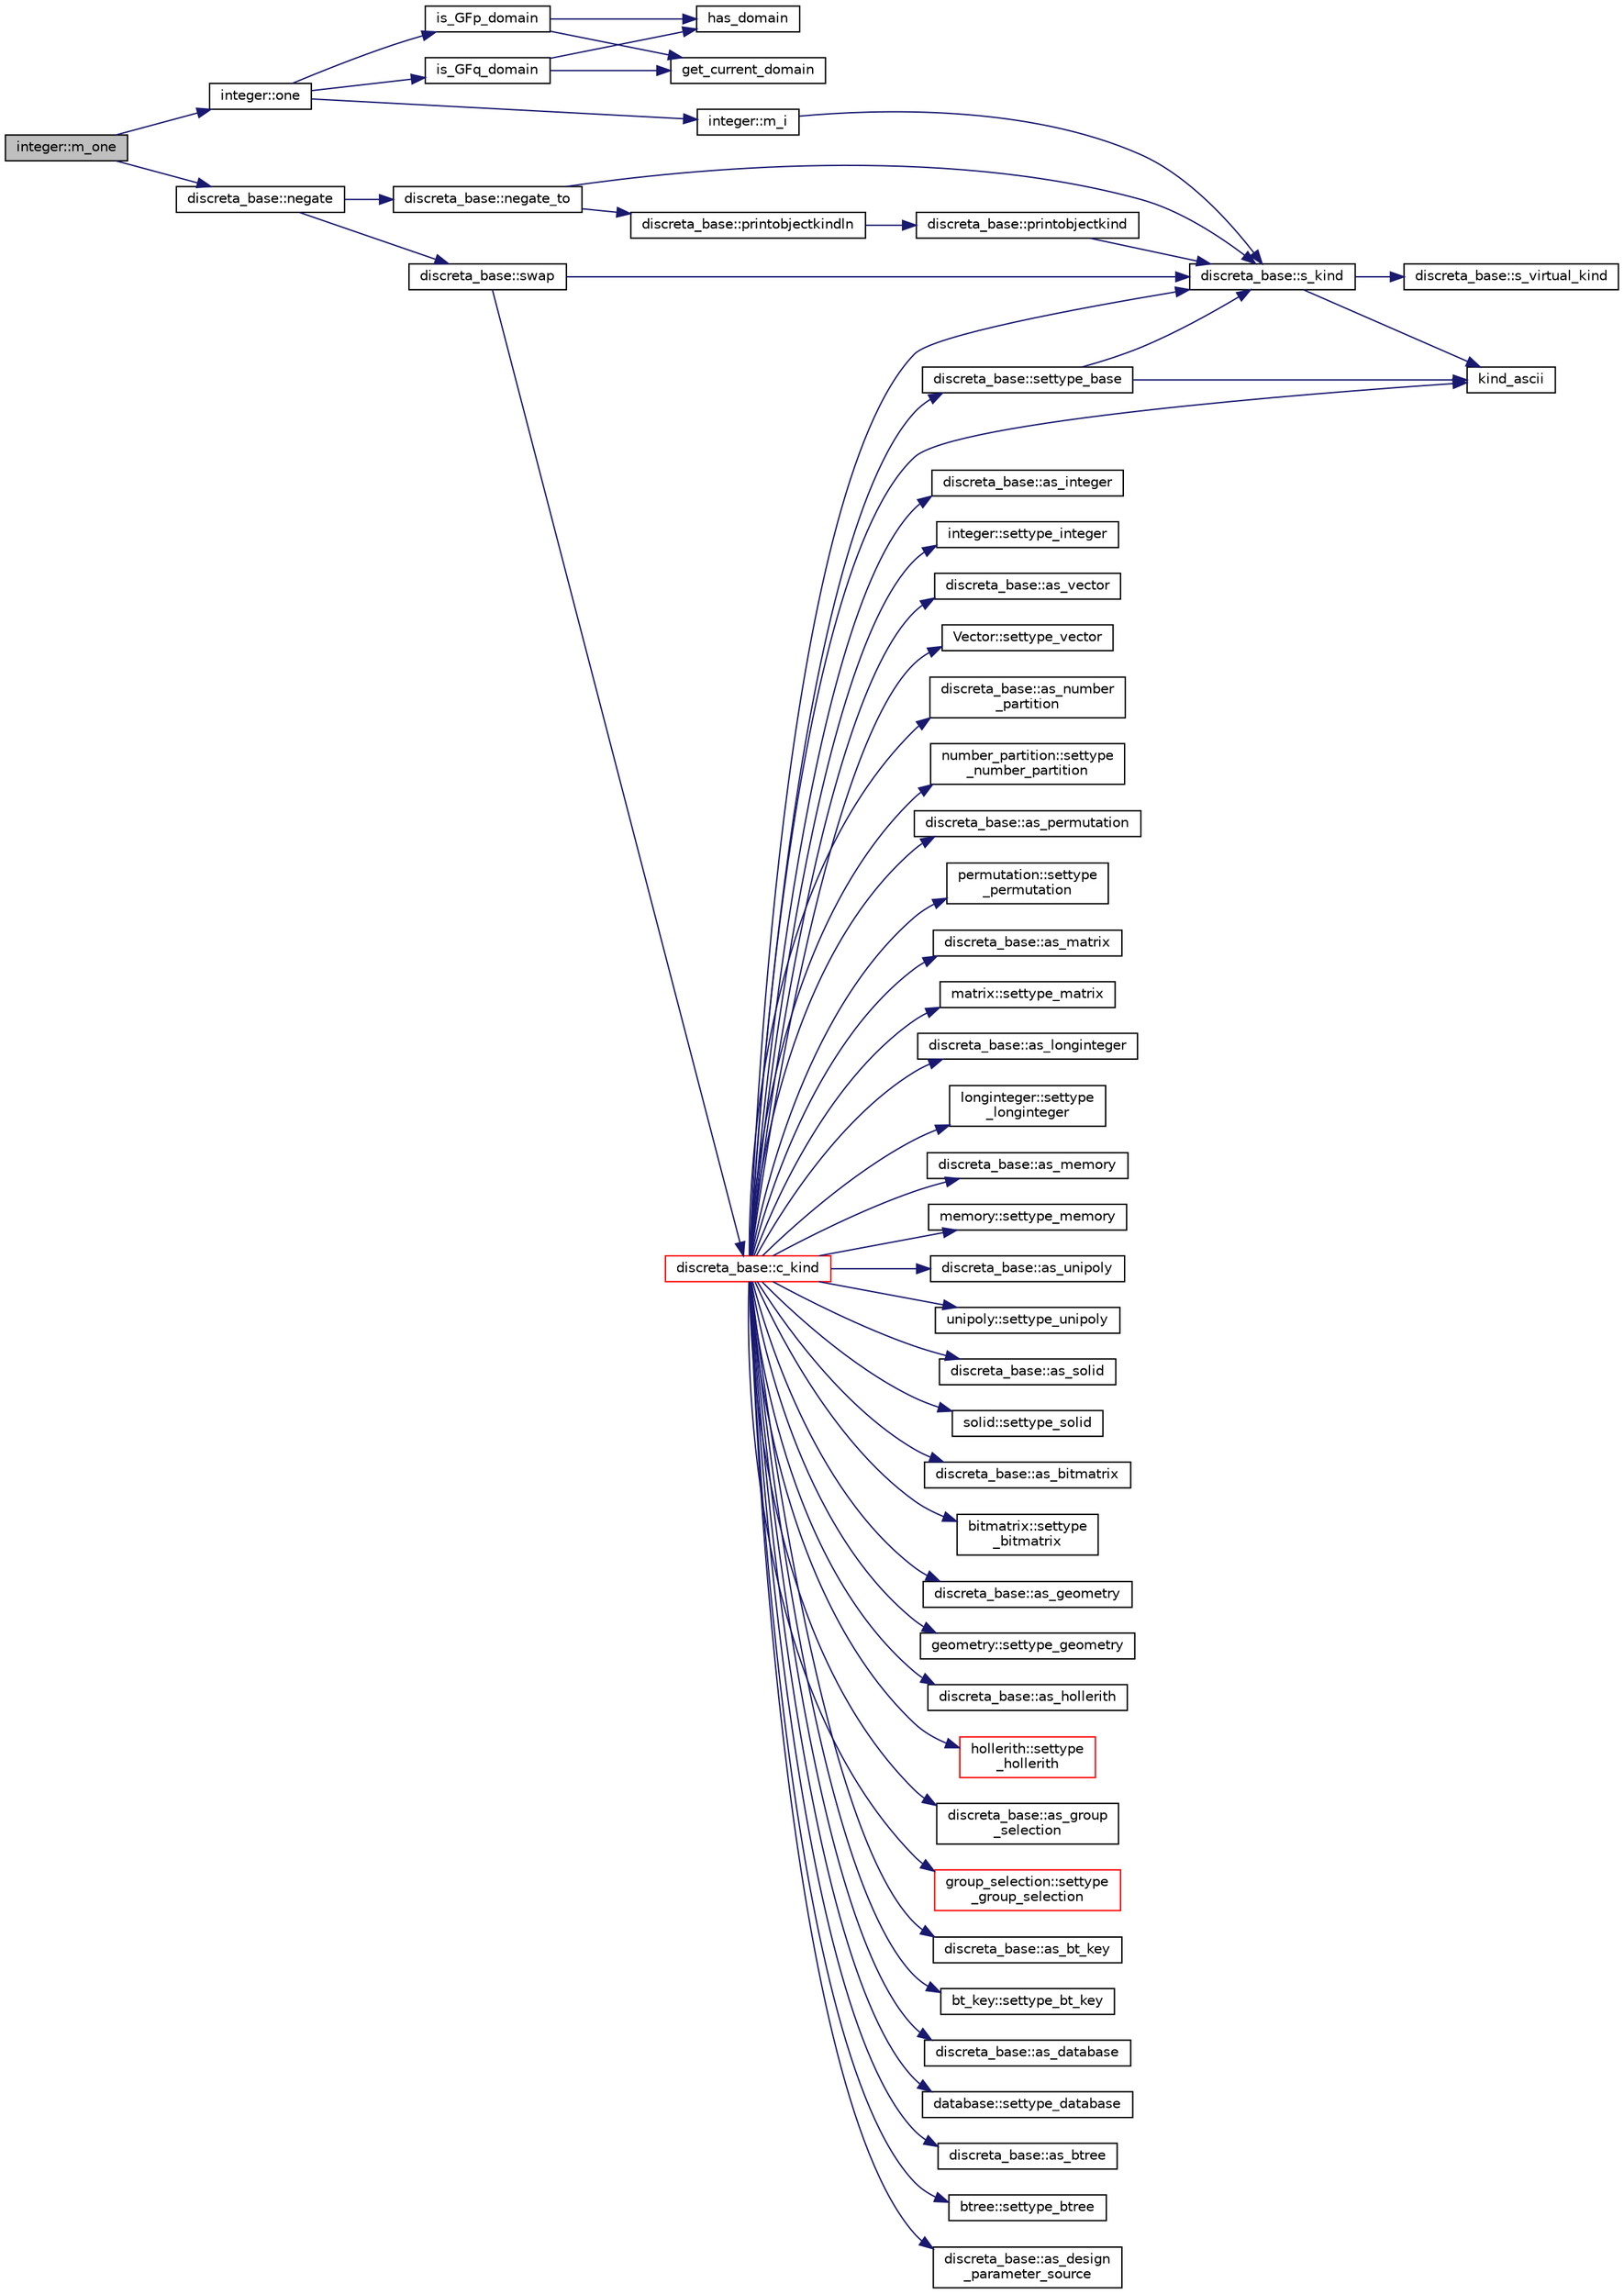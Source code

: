 digraph "integer::m_one"
{
  edge [fontname="Helvetica",fontsize="10",labelfontname="Helvetica",labelfontsize="10"];
  node [fontname="Helvetica",fontsize="10",shape=record];
  rankdir="LR";
  Node1423 [label="integer::m_one",height=0.2,width=0.4,color="black", fillcolor="grey75", style="filled", fontcolor="black"];
  Node1423 -> Node1424 [color="midnightblue",fontsize="10",style="solid",fontname="Helvetica"];
  Node1424 [label="integer::one",height=0.2,width=0.4,color="black", fillcolor="white", style="filled",URL="$d0/de5/classinteger.html#a18a967d90d63b1c58e3f2480e9084ed5"];
  Node1424 -> Node1425 [color="midnightblue",fontsize="10",style="solid",fontname="Helvetica"];
  Node1425 [label="is_GFp_domain",height=0.2,width=0.4,color="black", fillcolor="white", style="filled",URL="$d9/d60/discreta_8h.html#ab75527270302df466fc6f6e355775c13"];
  Node1425 -> Node1426 [color="midnightblue",fontsize="10",style="solid",fontname="Helvetica"];
  Node1426 [label="has_domain",height=0.2,width=0.4,color="black", fillcolor="white", style="filled",URL="$db/d2f/domain_8_c.html#af7df1c554310c6214b2900bf6ca7ac81"];
  Node1425 -> Node1427 [color="midnightblue",fontsize="10",style="solid",fontname="Helvetica"];
  Node1427 [label="get_current_domain",height=0.2,width=0.4,color="black", fillcolor="white", style="filled",URL="$db/d2f/domain_8_c.html#a80481fde3a59aaeeb648f8c5392269f7"];
  Node1424 -> Node1428 [color="midnightblue",fontsize="10",style="solid",fontname="Helvetica"];
  Node1428 [label="integer::m_i",height=0.2,width=0.4,color="black", fillcolor="white", style="filled",URL="$d0/de5/classinteger.html#a869091f0a0f35f5354c8c4a70250e8a9"];
  Node1428 -> Node1429 [color="midnightblue",fontsize="10",style="solid",fontname="Helvetica"];
  Node1429 [label="discreta_base::s_kind",height=0.2,width=0.4,color="black", fillcolor="white", style="filled",URL="$d7/d71/classdiscreta__base.html#a8a830025c74adbbc3362418a7c2ba157"];
  Node1429 -> Node1430 [color="midnightblue",fontsize="10",style="solid",fontname="Helvetica"];
  Node1430 [label="discreta_base::s_virtual_kind",height=0.2,width=0.4,color="black", fillcolor="white", style="filled",URL="$d7/d71/classdiscreta__base.html#a52778a6d6943a468be083d0785d418fb"];
  Node1429 -> Node1431 [color="midnightblue",fontsize="10",style="solid",fontname="Helvetica"];
  Node1431 [label="kind_ascii",height=0.2,width=0.4,color="black", fillcolor="white", style="filled",URL="$d9/d60/discreta_8h.html#ad0ce825a9f29bc6cec27e1b64cfe27bf"];
  Node1424 -> Node1432 [color="midnightblue",fontsize="10",style="solid",fontname="Helvetica"];
  Node1432 [label="is_GFq_domain",height=0.2,width=0.4,color="black", fillcolor="white", style="filled",URL="$d9/d60/discreta_8h.html#af695b4599bda7a0400772172c9eeff64"];
  Node1432 -> Node1426 [color="midnightblue",fontsize="10",style="solid",fontname="Helvetica"];
  Node1432 -> Node1427 [color="midnightblue",fontsize="10",style="solid",fontname="Helvetica"];
  Node1423 -> Node1433 [color="midnightblue",fontsize="10",style="solid",fontname="Helvetica"];
  Node1433 [label="discreta_base::negate",height=0.2,width=0.4,color="black", fillcolor="white", style="filled",URL="$d7/d71/classdiscreta__base.html#aac1be1125008f8a93a3083cd1a43878d"];
  Node1433 -> Node1434 [color="midnightblue",fontsize="10",style="solid",fontname="Helvetica"];
  Node1434 [label="discreta_base::negate_to",height=0.2,width=0.4,color="black", fillcolor="white", style="filled",URL="$d7/d71/classdiscreta__base.html#a65ad2034f2f4518d424b814974018a03"];
  Node1434 -> Node1429 [color="midnightblue",fontsize="10",style="solid",fontname="Helvetica"];
  Node1434 -> Node1435 [color="midnightblue",fontsize="10",style="solid",fontname="Helvetica"];
  Node1435 [label="discreta_base::printobjectkindln",height=0.2,width=0.4,color="black", fillcolor="white", style="filled",URL="$d7/d71/classdiscreta__base.html#a677ccc8f392ebedde05e453f8cf59559"];
  Node1435 -> Node1436 [color="midnightblue",fontsize="10",style="solid",fontname="Helvetica"];
  Node1436 [label="discreta_base::printobjectkind",height=0.2,width=0.4,color="black", fillcolor="white", style="filled",URL="$d7/d71/classdiscreta__base.html#aa75a1314aa706909b029664944904231"];
  Node1436 -> Node1429 [color="midnightblue",fontsize="10",style="solid",fontname="Helvetica"];
  Node1433 -> Node1437 [color="midnightblue",fontsize="10",style="solid",fontname="Helvetica"];
  Node1437 [label="discreta_base::swap",height=0.2,width=0.4,color="black", fillcolor="white", style="filled",URL="$d7/d71/classdiscreta__base.html#a2e8acbb9d3476675dac5b6a583b0293e"];
  Node1437 -> Node1429 [color="midnightblue",fontsize="10",style="solid",fontname="Helvetica"];
  Node1437 -> Node1438 [color="midnightblue",fontsize="10",style="solid",fontname="Helvetica"];
  Node1438 [label="discreta_base::c_kind",height=0.2,width=0.4,color="red", fillcolor="white", style="filled",URL="$d7/d71/classdiscreta__base.html#adc2ff61589c2d083688e7a43f333cb62"];
  Node1438 -> Node1439 [color="midnightblue",fontsize="10",style="solid",fontname="Helvetica"];
  Node1439 [label="discreta_base::settype_base",height=0.2,width=0.4,color="black", fillcolor="white", style="filled",URL="$d7/d71/classdiscreta__base.html#a4f42899a89447d1c3993ea07c38f8ad4"];
  Node1439 -> Node1429 [color="midnightblue",fontsize="10",style="solid",fontname="Helvetica"];
  Node1439 -> Node1431 [color="midnightblue",fontsize="10",style="solid",fontname="Helvetica"];
  Node1438 -> Node1440 [color="midnightblue",fontsize="10",style="solid",fontname="Helvetica"];
  Node1440 [label="discreta_base::as_integer",height=0.2,width=0.4,color="black", fillcolor="white", style="filled",URL="$d7/d71/classdiscreta__base.html#a00d7691eaf874fd283d942692fe8dd26"];
  Node1438 -> Node1441 [color="midnightblue",fontsize="10",style="solid",fontname="Helvetica"];
  Node1441 [label="integer::settype_integer",height=0.2,width=0.4,color="black", fillcolor="white", style="filled",URL="$d0/de5/classinteger.html#a6265c65ef311229acd513d748faba796"];
  Node1438 -> Node1442 [color="midnightblue",fontsize="10",style="solid",fontname="Helvetica"];
  Node1442 [label="discreta_base::as_vector",height=0.2,width=0.4,color="black", fillcolor="white", style="filled",URL="$d7/d71/classdiscreta__base.html#a7bdd6cae39c380b128ee9e17e42cf020"];
  Node1438 -> Node1443 [color="midnightblue",fontsize="10",style="solid",fontname="Helvetica"];
  Node1443 [label="Vector::settype_vector",height=0.2,width=0.4,color="black", fillcolor="white", style="filled",URL="$d5/db2/class_vector.html#a34e0d00b18c051f23904a8429fa6c8b4"];
  Node1438 -> Node1444 [color="midnightblue",fontsize="10",style="solid",fontname="Helvetica"];
  Node1444 [label="discreta_base::as_number\l_partition",height=0.2,width=0.4,color="black", fillcolor="white", style="filled",URL="$d7/d71/classdiscreta__base.html#a307aa09de0e925d46697707968ffab00"];
  Node1438 -> Node1445 [color="midnightblue",fontsize="10",style="solid",fontname="Helvetica"];
  Node1445 [label="number_partition::settype\l_number_partition",height=0.2,width=0.4,color="black", fillcolor="white", style="filled",URL="$df/d50/classnumber__partition.html#a3aaec1b557758f643ffc8555bbc358be"];
  Node1438 -> Node1446 [color="midnightblue",fontsize="10",style="solid",fontname="Helvetica"];
  Node1446 [label="discreta_base::as_permutation",height=0.2,width=0.4,color="black", fillcolor="white", style="filled",URL="$d7/d71/classdiscreta__base.html#aa4e72f36a82984239b12ae831e131098"];
  Node1438 -> Node1447 [color="midnightblue",fontsize="10",style="solid",fontname="Helvetica"];
  Node1447 [label="permutation::settype\l_permutation",height=0.2,width=0.4,color="black", fillcolor="white", style="filled",URL="$d0/d08/classpermutation.html#af1eea29f86195cede9562e444664c28c"];
  Node1438 -> Node1448 [color="midnightblue",fontsize="10",style="solid",fontname="Helvetica"];
  Node1448 [label="discreta_base::as_matrix",height=0.2,width=0.4,color="black", fillcolor="white", style="filled",URL="$d7/d71/classdiscreta__base.html#ae4d7f56d917a4707b838fbffde6467ff"];
  Node1438 -> Node1449 [color="midnightblue",fontsize="10",style="solid",fontname="Helvetica"];
  Node1449 [label="matrix::settype_matrix",height=0.2,width=0.4,color="black", fillcolor="white", style="filled",URL="$d1/d8d/classmatrix.html#a1780283a64a789e4084d792683d276bb"];
  Node1438 -> Node1450 [color="midnightblue",fontsize="10",style="solid",fontname="Helvetica"];
  Node1450 [label="discreta_base::as_longinteger",height=0.2,width=0.4,color="black", fillcolor="white", style="filled",URL="$d7/d71/classdiscreta__base.html#a20a094639eb711b10c8694c51937f7cd"];
  Node1438 -> Node1451 [color="midnightblue",fontsize="10",style="solid",fontname="Helvetica"];
  Node1451 [label="longinteger::settype\l_longinteger",height=0.2,width=0.4,color="black", fillcolor="white", style="filled",URL="$d3/d71/classlonginteger.html#ae5f811ece8df31b9ff114368a18e1dc5"];
  Node1438 -> Node1452 [color="midnightblue",fontsize="10",style="solid",fontname="Helvetica"];
  Node1452 [label="discreta_base::as_memory",height=0.2,width=0.4,color="black", fillcolor="white", style="filled",URL="$d7/d71/classdiscreta__base.html#ad94b2d7dce0cd4fa22db57f6e79c4bd2"];
  Node1438 -> Node1453 [color="midnightblue",fontsize="10",style="solid",fontname="Helvetica"];
  Node1453 [label="memory::settype_memory",height=0.2,width=0.4,color="black", fillcolor="white", style="filled",URL="$d8/d99/classmemory.html#a33aae277f9b8fe36b02e9d5da895451b"];
  Node1438 -> Node1454 [color="midnightblue",fontsize="10",style="solid",fontname="Helvetica"];
  Node1454 [label="discreta_base::as_unipoly",height=0.2,width=0.4,color="black", fillcolor="white", style="filled",URL="$d7/d71/classdiscreta__base.html#ad50d8027f039fe5c2478cddb243adc9d"];
  Node1438 -> Node1455 [color="midnightblue",fontsize="10",style="solid",fontname="Helvetica"];
  Node1455 [label="unipoly::settype_unipoly",height=0.2,width=0.4,color="black", fillcolor="white", style="filled",URL="$d1/d89/classunipoly.html#a8db854fcc85c5e1150b1f1b1c005c95b"];
  Node1438 -> Node1456 [color="midnightblue",fontsize="10",style="solid",fontname="Helvetica"];
  Node1456 [label="discreta_base::as_solid",height=0.2,width=0.4,color="black", fillcolor="white", style="filled",URL="$d7/d71/classdiscreta__base.html#a1fc5f2b85ec97ab0a69dd64903c970a5"];
  Node1438 -> Node1457 [color="midnightblue",fontsize="10",style="solid",fontname="Helvetica"];
  Node1457 [label="solid::settype_solid",height=0.2,width=0.4,color="black", fillcolor="white", style="filled",URL="$d8/def/classsolid.html#a775bd4821f75a8aee4ea3d4335ff90e0"];
  Node1438 -> Node1458 [color="midnightblue",fontsize="10",style="solid",fontname="Helvetica"];
  Node1458 [label="discreta_base::as_bitmatrix",height=0.2,width=0.4,color="black", fillcolor="white", style="filled",URL="$d7/d71/classdiscreta__base.html#a071ad54ea8ef6c9d1d15f532e5a76df6"];
  Node1438 -> Node1459 [color="midnightblue",fontsize="10",style="solid",fontname="Helvetica"];
  Node1459 [label="bitmatrix::settype\l_bitmatrix",height=0.2,width=0.4,color="black", fillcolor="white", style="filled",URL="$de/dc8/classbitmatrix.html#acb571d947f9526665ebbdc0ce3e2a973"];
  Node1438 -> Node1460 [color="midnightblue",fontsize="10",style="solid",fontname="Helvetica"];
  Node1460 [label="discreta_base::as_geometry",height=0.2,width=0.4,color="black", fillcolor="white", style="filled",URL="$d7/d71/classdiscreta__base.html#a38fc7b4cdd830703e9d87354b79bc5c8"];
  Node1438 -> Node1461 [color="midnightblue",fontsize="10",style="solid",fontname="Helvetica"];
  Node1461 [label="geometry::settype_geometry",height=0.2,width=0.4,color="black", fillcolor="white", style="filled",URL="$da/d44/classgeometry.html#ab4a336baba6a3f56f5ffa053a5be5ba7"];
  Node1438 -> Node1462 [color="midnightblue",fontsize="10",style="solid",fontname="Helvetica"];
  Node1462 [label="discreta_base::as_hollerith",height=0.2,width=0.4,color="black", fillcolor="white", style="filled",URL="$d7/d71/classdiscreta__base.html#a3e66f82711f314710107e2f29e589690"];
  Node1438 -> Node1463 [color="midnightblue",fontsize="10",style="solid",fontname="Helvetica"];
  Node1463 [label="hollerith::settype\l_hollerith",height=0.2,width=0.4,color="red", fillcolor="white", style="filled",URL="$d8/d99/classhollerith.html#a23bbd4acfc88a0e90f1245f243f51f76"];
  Node1438 -> Node1465 [color="midnightblue",fontsize="10",style="solid",fontname="Helvetica"];
  Node1465 [label="discreta_base::as_group\l_selection",height=0.2,width=0.4,color="black", fillcolor="white", style="filled",URL="$d7/d71/classdiscreta__base.html#aae1bac4883c567718bef9fb610abbdc8"];
  Node1438 -> Node1466 [color="midnightblue",fontsize="10",style="solid",fontname="Helvetica"];
  Node1466 [label="group_selection::settype\l_group_selection",height=0.2,width=0.4,color="red", fillcolor="white", style="filled",URL="$d6/db0/classgroup__selection.html#a015ed73b7b8d784bedd4d11ac1fc0ec1"];
  Node1438 -> Node1469 [color="midnightblue",fontsize="10",style="solid",fontname="Helvetica"];
  Node1469 [label="discreta_base::as_bt_key",height=0.2,width=0.4,color="black", fillcolor="white", style="filled",URL="$d7/d71/classdiscreta__base.html#a2734c6e08dca17cf6588bd5064ec1b9f"];
  Node1438 -> Node1470 [color="midnightblue",fontsize="10",style="solid",fontname="Helvetica"];
  Node1470 [label="bt_key::settype_bt_key",height=0.2,width=0.4,color="black", fillcolor="white", style="filled",URL="$d1/de5/classbt__key.html#a352bb10beb7c789d8d29373035824800"];
  Node1438 -> Node1471 [color="midnightblue",fontsize="10",style="solid",fontname="Helvetica"];
  Node1471 [label="discreta_base::as_database",height=0.2,width=0.4,color="black", fillcolor="white", style="filled",URL="$d7/d71/classdiscreta__base.html#ab055d39d58210a2b03ba3d33703b09a9"];
  Node1438 -> Node1472 [color="midnightblue",fontsize="10",style="solid",fontname="Helvetica"];
  Node1472 [label="database::settype_database",height=0.2,width=0.4,color="black", fillcolor="white", style="filled",URL="$db/d72/classdatabase.html#a014639aa001462e480eb1f3984839b72"];
  Node1438 -> Node1473 [color="midnightblue",fontsize="10",style="solid",fontname="Helvetica"];
  Node1473 [label="discreta_base::as_btree",height=0.2,width=0.4,color="black", fillcolor="white", style="filled",URL="$d7/d71/classdiscreta__base.html#a78e76674cef2ec113c17989c11288778"];
  Node1438 -> Node1474 [color="midnightblue",fontsize="10",style="solid",fontname="Helvetica"];
  Node1474 [label="btree::settype_btree",height=0.2,width=0.4,color="black", fillcolor="white", style="filled",URL="$dd/db0/classbtree.html#a5a1b9773c848908a6050cc733d2d9780"];
  Node1438 -> Node1475 [color="midnightblue",fontsize="10",style="solid",fontname="Helvetica"];
  Node1475 [label="discreta_base::as_design\l_parameter_source",height=0.2,width=0.4,color="black", fillcolor="white", style="filled",URL="$d7/d71/classdiscreta__base.html#a59cbf837c6582ded5bc586265d13d81a"];
  Node1438 -> Node1431 [color="midnightblue",fontsize="10",style="solid",fontname="Helvetica"];
  Node1438 -> Node1429 [color="midnightblue",fontsize="10",style="solid",fontname="Helvetica"];
}
